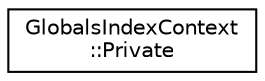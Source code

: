 digraph "类继承关系图"
{
 // INTERACTIVE_SVG=YES
 // LATEX_PDF_SIZE
  edge [fontname="Helvetica",fontsize="10",labelfontname="Helvetica",labelfontsize="10"];
  node [fontname="Helvetica",fontsize="10",shape=record];
  rankdir="LR";
  Node0 [label="GlobalsIndexContext\l::Private",height=0.2,width=0.4,color="black", fillcolor="white", style="filled",URL="$d9/da5/class_globals_index_context_1_1_private.html",tooltip=" "];
}
